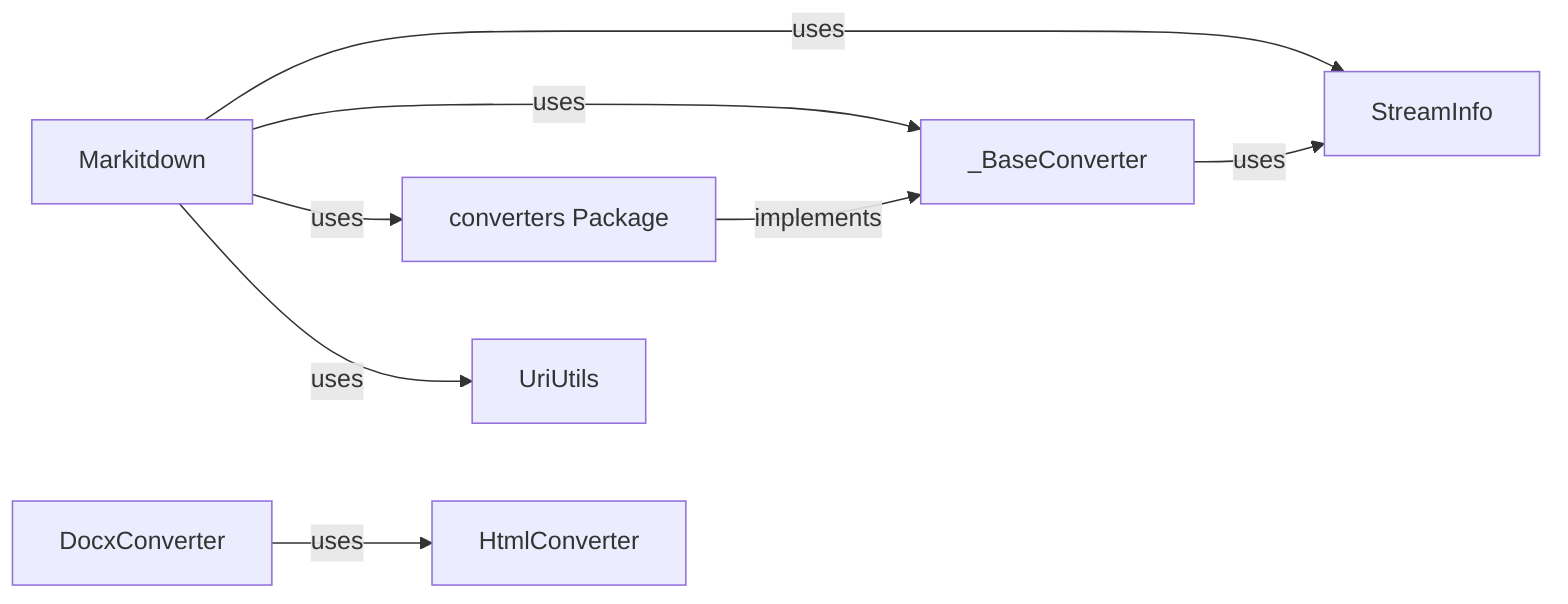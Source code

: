 graph LR
    Markitdown["Markitdown"]
    StreamInfo["StreamInfo"]
    _BaseConverter["_BaseConverter"]
    UriUtils["UriUtils"]
    converters_Package["converters Package"]
    HtmlConverter["HtmlConverter"]
    DocxConverter["DocxConverter"]
    Markitdown -- "uses" --> StreamInfo
    Markitdown -- "uses" --> _BaseConverter
    Markitdown -- "uses" --> converters_Package
    Markitdown -- "uses" --> UriUtils
    _BaseConverter -- "uses" --> StreamInfo
    converters_Package -- "implements" --> _BaseConverter
    DocxConverter -- "uses" --> HtmlConverter
    click HtmlConverter href "./HtmlConverter.md" "Details"
    click DocxConverter href "./DocxConverter.md" "Details"